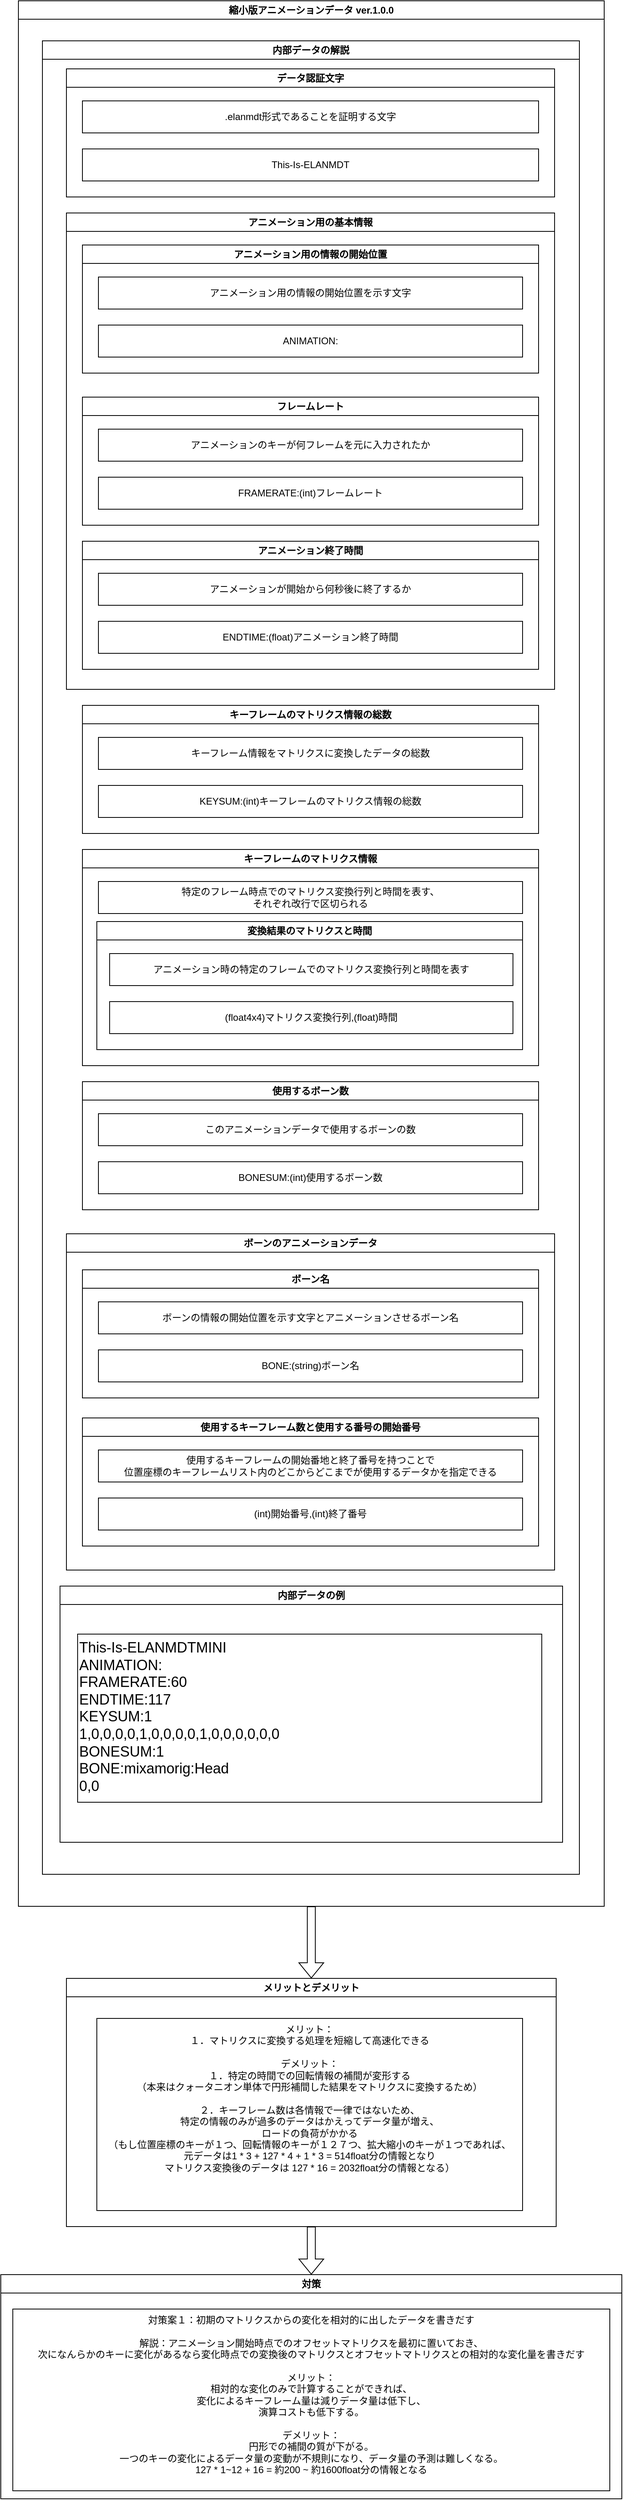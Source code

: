 <mxfile version="23.1.5" type="device" pages="2">
  <diagram id="RpcI-Fc32tAG5pqE7Hcq" name="縮小版アニメーションデータ ver.1.0.0">
    <mxGraphModel dx="700" dy="414" grid="1" gridSize="10" guides="1" tooltips="1" connect="1" arrows="1" fold="1" page="1" pageScale="1" pageWidth="827" pageHeight="1169" math="0" shadow="0">
      <root>
        <mxCell id="0" />
        <mxCell id="1" parent="0" />
        <mxCell id="58IFB2WP7LMsStTimwMG-1" value="縮小版アニメーションデータ ver.1.0.0" style="swimlane;whiteSpace=wrap;html=1;swimlaneFillColor=default;startSize=23;" parent="1" vertex="1">
          <mxGeometry x="48" y="40" width="732" height="2380" as="geometry" />
        </mxCell>
        <mxCell id="58IFB2WP7LMsStTimwMG-2" value="内部データの解説" style="swimlane;whiteSpace=wrap;html=1;swimlaneFillColor=default;startSize=23;" parent="58IFB2WP7LMsStTimwMG-1" vertex="1">
          <mxGeometry x="30" y="50" width="671" height="2290" as="geometry" />
        </mxCell>
        <mxCell id="58IFB2WP7LMsStTimwMG-3" value="データ認証文字" style="swimlane;whiteSpace=wrap;html=1;swimlaneFillColor=default;startSize=23;" parent="58IFB2WP7LMsStTimwMG-2" vertex="1">
          <mxGeometry x="30" y="35" width="610" height="160" as="geometry" />
        </mxCell>
        <mxCell id="58IFB2WP7LMsStTimwMG-4" value=".elanmdt形式であることを証明する文字" style="rounded=0;whiteSpace=wrap;html=1;" parent="58IFB2WP7LMsStTimwMG-3" vertex="1">
          <mxGeometry x="20" y="40" width="570" height="40" as="geometry" />
        </mxCell>
        <mxCell id="58IFB2WP7LMsStTimwMG-5" value="This-Is-ELANMDT" style="rounded=0;whiteSpace=wrap;html=1;" parent="58IFB2WP7LMsStTimwMG-3" vertex="1">
          <mxGeometry x="20" y="100" width="570" height="40" as="geometry" />
        </mxCell>
        <mxCell id="58IFB2WP7LMsStTimwMG-6" value="アニメーション用の基本情報" style="swimlane;whiteSpace=wrap;html=1;swimlaneFillColor=default;startSize=23;" parent="58IFB2WP7LMsStTimwMG-2" vertex="1">
          <mxGeometry x="30" y="215" width="610" height="595" as="geometry" />
        </mxCell>
        <mxCell id="58IFB2WP7LMsStTimwMG-7" value="アニメーション用の情報の開始位置" style="swimlane;whiteSpace=wrap;html=1;swimlaneFillColor=default;startSize=23;" parent="58IFB2WP7LMsStTimwMG-6" vertex="1">
          <mxGeometry x="20" y="40" width="570" height="160" as="geometry" />
        </mxCell>
        <mxCell id="58IFB2WP7LMsStTimwMG-8" value="アニメーション用の情報の開始位置を示す文字" style="rounded=0;whiteSpace=wrap;html=1;" parent="58IFB2WP7LMsStTimwMG-7" vertex="1">
          <mxGeometry x="20" y="40" width="530" height="40" as="geometry" />
        </mxCell>
        <mxCell id="58IFB2WP7LMsStTimwMG-9" value="ANIMATION:" style="rounded=0;whiteSpace=wrap;html=1;" parent="58IFB2WP7LMsStTimwMG-7" vertex="1">
          <mxGeometry x="20" y="100" width="530" height="40" as="geometry" />
        </mxCell>
        <mxCell id="58IFB2WP7LMsStTimwMG-10" value="フレームレート" style="swimlane;whiteSpace=wrap;html=1;swimlaneFillColor=default;startSize=23;" parent="58IFB2WP7LMsStTimwMG-6" vertex="1">
          <mxGeometry x="20" y="230" width="570" height="160" as="geometry" />
        </mxCell>
        <mxCell id="58IFB2WP7LMsStTimwMG-11" value="アニメーションのキーが何フレームを元に入力されたか" style="rounded=0;whiteSpace=wrap;html=1;" parent="58IFB2WP7LMsStTimwMG-10" vertex="1">
          <mxGeometry x="20" y="40" width="530" height="40" as="geometry" />
        </mxCell>
        <mxCell id="58IFB2WP7LMsStTimwMG-12" value="FRAMERATE:(int)フレームレート" style="rounded=0;whiteSpace=wrap;html=1;" parent="58IFB2WP7LMsStTimwMG-10" vertex="1">
          <mxGeometry x="20" y="100" width="530" height="40" as="geometry" />
        </mxCell>
        <mxCell id="58IFB2WP7LMsStTimwMG-13" value="アニメーション終了時間" style="swimlane;whiteSpace=wrap;html=1;swimlaneFillColor=default;startSize=23;" parent="58IFB2WP7LMsStTimwMG-6" vertex="1">
          <mxGeometry x="20" y="410" width="570" height="160" as="geometry" />
        </mxCell>
        <mxCell id="58IFB2WP7LMsStTimwMG-14" value="アニメーションが開始から何秒後に終了するか" style="rounded=0;whiteSpace=wrap;html=1;" parent="58IFB2WP7LMsStTimwMG-13" vertex="1">
          <mxGeometry x="20" y="40" width="530" height="40" as="geometry" />
        </mxCell>
        <mxCell id="58IFB2WP7LMsStTimwMG-15" value="ENDTIME:(float)アニメーション終了時間" style="rounded=0;whiteSpace=wrap;html=1;" parent="58IFB2WP7LMsStTimwMG-13" vertex="1">
          <mxGeometry x="20" y="100" width="530" height="40" as="geometry" />
        </mxCell>
        <mxCell id="58IFB2WP7LMsStTimwMG-26" value="キーフレームのマトリクス情報" style="swimlane;whiteSpace=wrap;html=1;swimlaneFillColor=default;startSize=23;" parent="58IFB2WP7LMsStTimwMG-2" vertex="1">
          <mxGeometry x="50" y="1010" width="570" height="270" as="geometry" />
        </mxCell>
        <mxCell id="58IFB2WP7LMsStTimwMG-27" value="特定のフレーム時点でのマトリクス変換行列と時間を表す、&lt;br&gt;それぞれ改行で区切られる" style="rounded=0;whiteSpace=wrap;html=1;" parent="58IFB2WP7LMsStTimwMG-26" vertex="1">
          <mxGeometry x="20" y="40" width="530" height="40" as="geometry" />
        </mxCell>
        <mxCell id="58IFB2WP7LMsStTimwMG-28" value="変換結果のマトリクスと時間" style="swimlane;whiteSpace=wrap;html=1;swimlaneFillColor=default;startSize=23;" parent="58IFB2WP7LMsStTimwMG-26" vertex="1">
          <mxGeometry x="18" y="90" width="532" height="160" as="geometry" />
        </mxCell>
        <mxCell id="58IFB2WP7LMsStTimwMG-29" value="アニメーション時の特定のフレームでのマトリクス変換行列と時間を表す" style="rounded=0;whiteSpace=wrap;html=1;" parent="58IFB2WP7LMsStTimwMG-28" vertex="1">
          <mxGeometry x="16" y="40" width="504" height="40" as="geometry" />
        </mxCell>
        <mxCell id="58IFB2WP7LMsStTimwMG-30" value="(float4x4)マトリクス変換行列,(float)時間" style="rounded=0;whiteSpace=wrap;html=1;" parent="58IFB2WP7LMsStTimwMG-28" vertex="1">
          <mxGeometry x="16" y="100" width="504" height="40" as="geometry" />
        </mxCell>
        <mxCell id="58IFB2WP7LMsStTimwMG-23" value="キーフレームのマトリクス情報の総数" style="swimlane;whiteSpace=wrap;html=1;swimlaneFillColor=default;startSize=23;" parent="58IFB2WP7LMsStTimwMG-2" vertex="1">
          <mxGeometry x="50" y="830" width="570" height="160" as="geometry" />
        </mxCell>
        <mxCell id="58IFB2WP7LMsStTimwMG-24" value="キーフレーム情報をマトリクスに変換したデータの総数" style="rounded=0;whiteSpace=wrap;html=1;" parent="58IFB2WP7LMsStTimwMG-23" vertex="1">
          <mxGeometry x="20" y="40" width="530" height="40" as="geometry" />
        </mxCell>
        <mxCell id="58IFB2WP7LMsStTimwMG-25" value="KEYSUM:(int)キーフレームのマトリクス情報の総数" style="rounded=0;whiteSpace=wrap;html=1;" parent="58IFB2WP7LMsStTimwMG-23" vertex="1">
          <mxGeometry x="20" y="100" width="530" height="40" as="geometry" />
        </mxCell>
        <mxCell id="58IFB2WP7LMsStTimwMG-19" value="ボーンのアニメーションデータ" style="swimlane;whiteSpace=wrap;html=1;swimlaneFillColor=default;startSize=23;" parent="58IFB2WP7LMsStTimwMG-2" vertex="1">
          <mxGeometry x="30" y="1490" width="610" height="420" as="geometry" />
        </mxCell>
        <mxCell id="58IFB2WP7LMsStTimwMG-20" value="ボーン名" style="swimlane;whiteSpace=wrap;html=1;swimlaneFillColor=default;startSize=23;" parent="58IFB2WP7LMsStTimwMG-19" vertex="1">
          <mxGeometry x="20" y="45" width="570" height="160" as="geometry" />
        </mxCell>
        <mxCell id="58IFB2WP7LMsStTimwMG-21" value="ボーンの情報の開始位置を示す文字とアニメーションさせるボーン名" style="rounded=0;whiteSpace=wrap;html=1;" parent="58IFB2WP7LMsStTimwMG-20" vertex="1">
          <mxGeometry x="20" y="40" width="530" height="40" as="geometry" />
        </mxCell>
        <mxCell id="58IFB2WP7LMsStTimwMG-22" value="BONE:(string)ボーン名" style="rounded=0;whiteSpace=wrap;html=1;" parent="58IFB2WP7LMsStTimwMG-20" vertex="1">
          <mxGeometry x="20" y="100" width="530" height="40" as="geometry" />
        </mxCell>
        <mxCell id="2RQAqguAtwkUrcWFKZFE-4" value="使用するキーフレーム数と使用する番号の開始番号" style="swimlane;whiteSpace=wrap;html=1;swimlaneFillColor=default;startSize=23;" parent="58IFB2WP7LMsStTimwMG-19" vertex="1">
          <mxGeometry x="20" y="230" width="570" height="160" as="geometry" />
        </mxCell>
        <mxCell id="2RQAqguAtwkUrcWFKZFE-5" value="使用するキーフレームの開始番地と終了番号を持つことで&lt;br&gt;位置座標のキーフレームリスト内のどこからどこまでが使用するデータかを指定できる" style="rounded=0;whiteSpace=wrap;html=1;" parent="2RQAqguAtwkUrcWFKZFE-4" vertex="1">
          <mxGeometry x="20" y="40" width="530" height="40" as="geometry" />
        </mxCell>
        <mxCell id="2RQAqguAtwkUrcWFKZFE-6" value="(int)開始番号,(int)終了番号" style="rounded=0;whiteSpace=wrap;html=1;" parent="2RQAqguAtwkUrcWFKZFE-4" vertex="1">
          <mxGeometry x="20" y="100" width="530" height="40" as="geometry" />
        </mxCell>
        <mxCell id="58IFB2WP7LMsStTimwMG-16" value="使用するボーン数" style="swimlane;whiteSpace=wrap;html=1;swimlaneFillColor=default;startSize=23;" parent="58IFB2WP7LMsStTimwMG-2" vertex="1">
          <mxGeometry x="50" y="1300" width="570" height="160" as="geometry" />
        </mxCell>
        <mxCell id="58IFB2WP7LMsStTimwMG-17" value="このアニメーションデータで使用するボーンの数" style="rounded=0;whiteSpace=wrap;html=1;" parent="58IFB2WP7LMsStTimwMG-16" vertex="1">
          <mxGeometry x="20" y="40" width="530" height="40" as="geometry" />
        </mxCell>
        <mxCell id="58IFB2WP7LMsStTimwMG-18" value="BONESUM:(int)使用するボーン数" style="rounded=0;whiteSpace=wrap;html=1;" parent="58IFB2WP7LMsStTimwMG-16" vertex="1">
          <mxGeometry x="20" y="100" width="530" height="40" as="geometry" />
        </mxCell>
        <mxCell id="58IFB2WP7LMsStTimwMG-47" value="内部データの例" style="swimlane;whiteSpace=wrap;html=1;swimlaneFillColor=default;startSize=23;" parent="58IFB2WP7LMsStTimwMG-2" vertex="1">
          <mxGeometry x="22" y="1930" width="628" height="320" as="geometry" />
        </mxCell>
        <mxCell id="58IFB2WP7LMsStTimwMG-48" value="&lt;div style=&quot;font-size: 18px;&quot;&gt;This-Is-ELANMDTMINI&lt;/div&gt;&lt;div style=&quot;font-size: 18px;&quot;&gt;ANIMATION:&lt;/div&gt;&lt;div style=&quot;font-size: 18px;&quot;&gt;FRAMERATE:60&lt;/div&gt;&lt;div style=&quot;font-size: 18px;&quot;&gt;ENDTIME:117&lt;/div&gt;&lt;div style=&quot;font-size: 18px;&quot;&gt;KEYSUM:1&lt;/div&gt;&lt;div style=&quot;font-size: 18px;&quot;&gt;1,0,0,0,0,1,0,0,0,0,1,0,0,0,0,0,0&lt;/div&gt;&lt;div&gt;BONESUM:1&lt;/div&gt;&lt;div&gt;BONE:mixamorig:Head&lt;/div&gt;&lt;div&gt;0,0&lt;/div&gt;" style="rounded=0;whiteSpace=wrap;html=1;align=left;verticalAlign=top;fontSize=18;" parent="58IFB2WP7LMsStTimwMG-47" vertex="1">
          <mxGeometry x="22" y="60" width="580" height="210" as="geometry" />
        </mxCell>
        <mxCell id="Aj7R915uy4fHXcBOu4-G-2" value="メリットとデメリット" style="swimlane;whiteSpace=wrap;html=1;swimlaneFillColor=default;" parent="1" vertex="1">
          <mxGeometry x="108" y="2510" width="612" height="310" as="geometry" />
        </mxCell>
        <mxCell id="Aj7R915uy4fHXcBOu4-G-5" value="&lt;div style=&quot;&quot;&gt;メリット：&lt;/div&gt;&lt;div style=&quot;&quot;&gt;１．マトリクスに変換する処理を短縮して高速化できる&lt;/div&gt;&lt;div style=&quot;&quot;&gt;&lt;br&gt;&lt;/div&gt;&lt;div style=&quot;&quot;&gt;デメリット：&lt;/div&gt;&lt;div style=&quot;&quot;&gt;１．特定の時間での回転情報の補間が変形する&lt;/div&gt;&lt;div style=&quot;&quot;&gt;（本来はクォータニオン単体で円形補間した結果をマトリクスに変換するため）&lt;/div&gt;&lt;div style=&quot;&quot;&gt;&lt;br&gt;&lt;/div&gt;&lt;div style=&quot;&quot;&gt;２．キーフレーム数は各情報で一律ではないため、&lt;/div&gt;&lt;div style=&quot;&quot;&gt;特定の情報のみが過多のデータはかえってデータ量が増え、&lt;/div&gt;&lt;div style=&quot;&quot;&gt;ロードの負荷がかかる&lt;/div&gt;&lt;div style=&quot;&quot;&gt;（もし位置座標のキーが１つ、回転情報のキーが１２７つ、拡大縮小のキーが１つであれば、&lt;/div&gt;&lt;div style=&quot;&quot;&gt;元データは1 * 3 + 127 * 4 + 1 * 3 = 514float分の情報となり&lt;/div&gt;&lt;div style=&quot;&quot;&gt;&lt;span style=&quot;background-color: initial;&quot;&gt;マトリクス変換後のデータは 127 * 16 = 2032float分の情報となる&lt;/span&gt;&lt;span style=&quot;background-color: initial;&quot;&gt;）&lt;/span&gt;&lt;/div&gt;" style="rounded=0;whiteSpace=wrap;html=1;verticalAlign=top;align=center;" parent="Aj7R915uy4fHXcBOu4-G-2" vertex="1">
          <mxGeometry x="38" y="50" width="532" height="240" as="geometry" />
        </mxCell>
        <mxCell id="Aj7R915uy4fHXcBOu4-G-3" value="" style="shape=flexArrow;endArrow=classic;html=1;rounded=0;entryX=0.5;entryY=0;entryDx=0;entryDy=0;exitX=0.5;exitY=1;exitDx=0;exitDy=0;" parent="1" source="58IFB2WP7LMsStTimwMG-1" target="Aj7R915uy4fHXcBOu4-G-2" edge="1">
          <mxGeometry width="50" height="50" relative="1" as="geometry">
            <mxPoint x="430" y="3000" as="sourcePoint" />
            <mxPoint x="480" y="2950" as="targetPoint" />
          </mxGeometry>
        </mxCell>
        <mxCell id="G_922d-sodWfwzx1-CtE-1" value="対策" style="swimlane;whiteSpace=wrap;html=1;swimlaneFillColor=default;" vertex="1" parent="1">
          <mxGeometry x="26" y="2880" width="776" height="280" as="geometry" />
        </mxCell>
        <mxCell id="G_922d-sodWfwzx1-CtE-2" value="&lt;div style=&quot;&quot;&gt;対策案１：初期のマトリクスからの変化を相対的に出したデータを書きだす&lt;/div&gt;&lt;div style=&quot;&quot;&gt;&lt;br&gt;&lt;/div&gt;&lt;div style=&quot;&quot;&gt;解説：アニメーション開始時点でのオフセットマトリクスを最初に置いておき、&lt;/div&gt;&lt;div style=&quot;&quot;&gt;次になんらかのキーに変化があるなら変化時点での変換後のマトリクスとオフセットマトリクスとの相対的な変化量を書きだす&lt;/div&gt;&lt;div style=&quot;&quot;&gt;&lt;br&gt;&lt;/div&gt;&lt;div style=&quot;&quot;&gt;メリット：&lt;/div&gt;&lt;div style=&quot;&quot;&gt;相対的な変化のみで計算することができれば、&lt;/div&gt;&lt;div style=&quot;&quot;&gt;変化によるキーフレーム量は減りデータ量は低下し、&lt;/div&gt;&lt;div style=&quot;&quot;&gt;演算コストも低下する&lt;span style=&quot;background-color: initial;&quot;&gt;。&lt;/span&gt;&lt;/div&gt;&lt;div style=&quot;&quot;&gt;&lt;br&gt;&lt;/div&gt;&lt;div style=&quot;&quot;&gt;デメリット：&lt;/div&gt;&lt;div style=&quot;&quot;&gt;円形での補間の質が下がる。&lt;/div&gt;&lt;div style=&quot;&quot;&gt;一つのキーの変化によるデータ量の変動が不規則になり、データ量の予測は難しくなる。&lt;/div&gt;&lt;div style=&quot;&quot;&gt;127 * 1~12 + 16 = 約200 ~ 約1600float分の情報となる&lt;br&gt;&lt;/div&gt;" style="rounded=0;whiteSpace=wrap;html=1;verticalAlign=top;align=center;" vertex="1" parent="G_922d-sodWfwzx1-CtE-1">
          <mxGeometry x="15" y="43" width="746" height="227" as="geometry" />
        </mxCell>
        <mxCell id="G_922d-sodWfwzx1-CtE-3" value="" style="shape=flexArrow;endArrow=classic;html=1;rounded=0;entryX=0.5;entryY=0;entryDx=0;entryDy=0;exitX=0.5;exitY=1;exitDx=0;exitDy=0;" edge="1" parent="1" source="Aj7R915uy4fHXcBOu4-G-2" target="G_922d-sodWfwzx1-CtE-1">
          <mxGeometry width="50" height="50" relative="1" as="geometry">
            <mxPoint x="60" y="2840" as="sourcePoint" />
            <mxPoint x="110" y="2790" as="targetPoint" />
          </mxGeometry>
        </mxCell>
      </root>
    </mxGraphModel>
  </diagram>
  <diagram id="w6xwYc94jbd2kx_mXi5-" name="縮小版アニメーションデータ ver.2.0.0">
    <mxGraphModel dx="1313" dy="776" grid="1" gridSize="10" guides="1" tooltips="1" connect="1" arrows="1" fold="1" page="1" pageScale="1" pageWidth="827" pageHeight="1169" math="0" shadow="0">
      <root>
        <mxCell id="0" />
        <mxCell id="1" parent="0" />
        <mxCell id="kl-YKxcsnTZbKXFnZ7CW-1" value="縮小版アニメーションデータ ver.2.0.0" style="swimlane;whiteSpace=wrap;html=1;swimlaneFillColor=default;startSize=23;" vertex="1" parent="1">
          <mxGeometry x="48" y="40" width="732" height="2600" as="geometry" />
        </mxCell>
        <mxCell id="kl-YKxcsnTZbKXFnZ7CW-2" value="内部データの解説" style="swimlane;whiteSpace=wrap;html=1;swimlaneFillColor=default;startSize=23;" vertex="1" parent="kl-YKxcsnTZbKXFnZ7CW-1">
          <mxGeometry x="30" y="50" width="671" height="2530" as="geometry" />
        </mxCell>
        <mxCell id="kl-YKxcsnTZbKXFnZ7CW-3" value="データ認証文字" style="swimlane;whiteSpace=wrap;html=1;swimlaneFillColor=default;startSize=23;" vertex="1" parent="kl-YKxcsnTZbKXFnZ7CW-2">
          <mxGeometry x="30" y="35" width="610" height="160" as="geometry" />
        </mxCell>
        <mxCell id="kl-YKxcsnTZbKXFnZ7CW-4" value=".elanmdt形式であることを証明する文字" style="rounded=0;whiteSpace=wrap;html=1;" vertex="1" parent="kl-YKxcsnTZbKXFnZ7CW-3">
          <mxGeometry x="20" y="40" width="570" height="40" as="geometry" />
        </mxCell>
        <mxCell id="kl-YKxcsnTZbKXFnZ7CW-5" value="This-Is-ELANMDT" style="rounded=0;whiteSpace=wrap;html=1;" vertex="1" parent="kl-YKxcsnTZbKXFnZ7CW-3">
          <mxGeometry x="20" y="100" width="570" height="40" as="geometry" />
        </mxCell>
        <mxCell id="kl-YKxcsnTZbKXFnZ7CW-6" value="アニメーション用の基本情報" style="swimlane;whiteSpace=wrap;html=1;swimlaneFillColor=default;startSize=23;" vertex="1" parent="kl-YKxcsnTZbKXFnZ7CW-2">
          <mxGeometry x="30" y="215" width="610" height="605" as="geometry" />
        </mxCell>
        <mxCell id="kl-YKxcsnTZbKXFnZ7CW-7" value="アニメーション用の情報の開始位置" style="swimlane;whiteSpace=wrap;html=1;swimlaneFillColor=default;startSize=23;" vertex="1" parent="kl-YKxcsnTZbKXFnZ7CW-6">
          <mxGeometry x="20" y="40" width="570" height="160" as="geometry" />
        </mxCell>
        <mxCell id="kl-YKxcsnTZbKXFnZ7CW-8" value="アニメーション用の情報の開始位置を示す文字" style="rounded=0;whiteSpace=wrap;html=1;" vertex="1" parent="kl-YKxcsnTZbKXFnZ7CW-7">
          <mxGeometry x="20" y="40" width="530" height="40" as="geometry" />
        </mxCell>
        <mxCell id="kl-YKxcsnTZbKXFnZ7CW-9" value="ANIMATION:" style="rounded=0;whiteSpace=wrap;html=1;" vertex="1" parent="kl-YKxcsnTZbKXFnZ7CW-7">
          <mxGeometry x="20" y="100" width="530" height="40" as="geometry" />
        </mxCell>
        <mxCell id="kl-YKxcsnTZbKXFnZ7CW-10" value="フレームレート" style="swimlane;whiteSpace=wrap;html=1;swimlaneFillColor=default;startSize=23;" vertex="1" parent="kl-YKxcsnTZbKXFnZ7CW-6">
          <mxGeometry x="20" y="230" width="570" height="160" as="geometry" />
        </mxCell>
        <mxCell id="kl-YKxcsnTZbKXFnZ7CW-11" value="アニメーションのキーが何フレームを元に入力されたか" style="rounded=0;whiteSpace=wrap;html=1;" vertex="1" parent="kl-YKxcsnTZbKXFnZ7CW-10">
          <mxGeometry x="20" y="40" width="530" height="40" as="geometry" />
        </mxCell>
        <mxCell id="kl-YKxcsnTZbKXFnZ7CW-12" value="FRAMERATE:(int)フレームレート" style="rounded=0;whiteSpace=wrap;html=1;" vertex="1" parent="kl-YKxcsnTZbKXFnZ7CW-10">
          <mxGeometry x="20" y="100" width="530" height="40" as="geometry" />
        </mxCell>
        <mxCell id="kl-YKxcsnTZbKXFnZ7CW-13" value="アニメーション終了時間" style="swimlane;whiteSpace=wrap;html=1;swimlaneFillColor=default;startSize=23;" vertex="1" parent="kl-YKxcsnTZbKXFnZ7CW-6">
          <mxGeometry x="20" y="410" width="570" height="160" as="geometry" />
        </mxCell>
        <mxCell id="kl-YKxcsnTZbKXFnZ7CW-14" value="アニメーションが開始から何秒後に終了するか" style="rounded=0;whiteSpace=wrap;html=1;" vertex="1" parent="kl-YKxcsnTZbKXFnZ7CW-13">
          <mxGeometry x="20" y="40" width="530" height="40" as="geometry" />
        </mxCell>
        <mxCell id="kl-YKxcsnTZbKXFnZ7CW-15" value="ENDTIME:(float)アニメーション終了時間" style="rounded=0;whiteSpace=wrap;html=1;" vertex="1" parent="kl-YKxcsnTZbKXFnZ7CW-13">
          <mxGeometry x="20" y="100" width="530" height="40" as="geometry" />
        </mxCell>
        <mxCell id="kl-YKxcsnTZbKXFnZ7CW-16" value="マトリクスの変化情報" style="swimlane;whiteSpace=wrap;html=1;swimlaneFillColor=default;startSize=23;" vertex="1" parent="kl-YKxcsnTZbKXFnZ7CW-2">
          <mxGeometry x="50" y="1030" width="570" height="270" as="geometry" />
        </mxCell>
        <mxCell id="kl-YKxcsnTZbKXFnZ7CW-17" value="特定のフレーム時点でのマトリクスの変化情報と時間を表す、&lt;br&gt;それぞれ改行で区切られる" style="rounded=0;whiteSpace=wrap;html=1;" vertex="1" parent="kl-YKxcsnTZbKXFnZ7CW-16">
          <mxGeometry x="20" y="40" width="530" height="40" as="geometry" />
        </mxCell>
        <mxCell id="kl-YKxcsnTZbKXFnZ7CW-18" value="マトリクスの変化情報と時間" style="swimlane;whiteSpace=wrap;html=1;swimlaneFillColor=default;startSize=23;" vertex="1" parent="kl-YKxcsnTZbKXFnZ7CW-16">
          <mxGeometry x="18" y="90" width="532" height="160" as="geometry" />
        </mxCell>
        <mxCell id="kl-YKxcsnTZbKXFnZ7CW-19" value="アニメーション時の特定のフレームでのマトリクス変換行列と時間を表す" style="rounded=0;whiteSpace=wrap;html=1;" vertex="1" parent="kl-YKxcsnTZbKXFnZ7CW-18">
          <mxGeometry x="16" y="40" width="504" height="40" as="geometry" />
        </mxCell>
        <mxCell id="kl-YKxcsnTZbKXFnZ7CW-20" value="(float)時間,(変化した数値分ある)｛(float)変化量:(int)x番地-(int)y番地,｝;" style="rounded=0;whiteSpace=wrap;html=1;" vertex="1" parent="kl-YKxcsnTZbKXFnZ7CW-18">
          <mxGeometry x="16" y="100" width="504" height="40" as="geometry" />
        </mxCell>
        <mxCell id="kl-YKxcsnTZbKXFnZ7CW-21" value="マトリクスの変化情報の総数" style="swimlane;whiteSpace=wrap;html=1;swimlaneFillColor=default;startSize=23;" vertex="1" parent="kl-YKxcsnTZbKXFnZ7CW-2">
          <mxGeometry x="50" y="850" width="570" height="160" as="geometry" />
        </mxCell>
        <mxCell id="kl-YKxcsnTZbKXFnZ7CW-22" value="オフセットマトリクスからの変化値の総数" style="rounded=0;whiteSpace=wrap;html=1;" vertex="1" parent="kl-YKxcsnTZbKXFnZ7CW-21">
          <mxGeometry x="20" y="40" width="530" height="40" as="geometry" />
        </mxCell>
        <mxCell id="kl-YKxcsnTZbKXFnZ7CW-23" value="KEYSUM:(int)オフセットマトリクスからの変化値の総数" style="rounded=0;whiteSpace=wrap;html=1;" vertex="1" parent="kl-YKxcsnTZbKXFnZ7CW-21">
          <mxGeometry x="20" y="100" width="530" height="40" as="geometry" />
        </mxCell>
        <mxCell id="kl-YKxcsnTZbKXFnZ7CW-31" value="使用するボーン数" style="swimlane;whiteSpace=wrap;html=1;swimlaneFillColor=default;startSize=23;" vertex="1" parent="kl-YKxcsnTZbKXFnZ7CW-2">
          <mxGeometry x="51" y="1330" width="570" height="160" as="geometry" />
        </mxCell>
        <mxCell id="kl-YKxcsnTZbKXFnZ7CW-32" value="このアニメーションデータで使用するボーンの数" style="rounded=0;whiteSpace=wrap;html=1;" vertex="1" parent="kl-YKxcsnTZbKXFnZ7CW-31">
          <mxGeometry x="20" y="40" width="530" height="40" as="geometry" />
        </mxCell>
        <mxCell id="kl-YKxcsnTZbKXFnZ7CW-33" value="BONESUM:(int)使用するボーン数" style="rounded=0;whiteSpace=wrap;html=1;" vertex="1" parent="kl-YKxcsnTZbKXFnZ7CW-31">
          <mxGeometry x="20" y="100" width="530" height="40" as="geometry" />
        </mxCell>
        <mxCell id="kl-YKxcsnTZbKXFnZ7CW-34" value="内部データの例" style="swimlane;whiteSpace=wrap;html=1;swimlaneFillColor=default;startSize=23;" vertex="1" parent="kl-YKxcsnTZbKXFnZ7CW-2">
          <mxGeometry x="22" y="2160" width="628" height="330" as="geometry" />
        </mxCell>
        <mxCell id="kl-YKxcsnTZbKXFnZ7CW-35" value="&lt;div style=&quot;font-size: 18px;&quot;&gt;This-Is-ELANMDTMINI&lt;/div&gt;&lt;div style=&quot;font-size: 18px;&quot;&gt;ANIMATION:&lt;/div&gt;&lt;div style=&quot;font-size: 18px;&quot;&gt;FRAMERATE:60&lt;/div&gt;&lt;div style=&quot;font-size: 18px;&quot;&gt;ENDTIME:117&lt;/div&gt;&lt;div style=&quot;font-size: 18px;&quot;&gt;KEYSUM:2&lt;/div&gt;&lt;div style=&quot;font-size: 18px;&quot;&gt;0.06,0.5:0-0,1.5:1-2,0.3:3-3,;&lt;/div&gt;&lt;div style=&quot;font-size: 18px;&quot;&gt;0.12,0.25:0-0,1.75:1-2,0:3-3,;&lt;/div&gt;&lt;div&gt;BONESUM:1&lt;/div&gt;&lt;div&gt;BONE:mixamorig:Head&lt;/div&gt;OFFSET:1,0,0,0,0,1,0,0,0,0,1,0,0,0,0,0,&lt;div&gt;0,1&lt;/div&gt;" style="rounded=0;whiteSpace=wrap;html=1;align=left;verticalAlign=top;fontSize=18;" vertex="1" parent="kl-YKxcsnTZbKXFnZ7CW-34">
          <mxGeometry x="22" y="60" width="580" height="250" as="geometry" />
        </mxCell>
        <mxCell id="rWkp4Oz3ma3u5m1YwecA-1" value="ボーンのアニメーションデータ" style="swimlane;whiteSpace=wrap;html=1;swimlaneFillColor=default;startSize=23;" vertex="1" parent="kl-YKxcsnTZbKXFnZ7CW-2">
          <mxGeometry x="31" y="1530" width="610" height="600" as="geometry" />
        </mxCell>
        <mxCell id="rWkp4Oz3ma3u5m1YwecA-2" value="ボーン名" style="swimlane;whiteSpace=wrap;html=1;swimlaneFillColor=default;startSize=23;" vertex="1" parent="rWkp4Oz3ma3u5m1YwecA-1">
          <mxGeometry x="20" y="45" width="570" height="160" as="geometry" />
        </mxCell>
        <mxCell id="rWkp4Oz3ma3u5m1YwecA-3" value="ボーンの情報の開始位置を示す文字とアニメーションさせるボーン名" style="rounded=0;whiteSpace=wrap;html=1;" vertex="1" parent="rWkp4Oz3ma3u5m1YwecA-2">
          <mxGeometry x="20" y="40" width="530" height="40" as="geometry" />
        </mxCell>
        <mxCell id="rWkp4Oz3ma3u5m1YwecA-4" value="BONE:(string)ボーン名" style="rounded=0;whiteSpace=wrap;html=1;" vertex="1" parent="rWkp4Oz3ma3u5m1YwecA-2">
          <mxGeometry x="20" y="100" width="530" height="40" as="geometry" />
        </mxCell>
        <mxCell id="rWkp4Oz3ma3u5m1YwecA-5" value="使用するキーフレーム数と使用する番号の開始番号" style="swimlane;whiteSpace=wrap;html=1;swimlaneFillColor=default;startSize=23;" vertex="1" parent="rWkp4Oz3ma3u5m1YwecA-1">
          <mxGeometry x="20" y="420" width="570" height="160" as="geometry" />
        </mxCell>
        <mxCell id="rWkp4Oz3ma3u5m1YwecA-6" value="使用するキーフレームの開始番地と終了番号を持つことで&lt;br&gt;位置座標のキーフレームリスト内のどこからどこまでが使用するデータかを指定できる" style="rounded=0;whiteSpace=wrap;html=1;" vertex="1" parent="rWkp4Oz3ma3u5m1YwecA-5">
          <mxGeometry x="20" y="40" width="530" height="40" as="geometry" />
        </mxCell>
        <mxCell id="rWkp4Oz3ma3u5m1YwecA-7" value="(int)開始番号,(int)終了番号" style="rounded=0;whiteSpace=wrap;html=1;" vertex="1" parent="rWkp4Oz3ma3u5m1YwecA-5">
          <mxGeometry x="20" y="100" width="530" height="40" as="geometry" />
        </mxCell>
        <mxCell id="rWkp4Oz3ma3u5m1YwecA-8" value="アニメーションのオフセットマトリクス" style="swimlane;whiteSpace=wrap;html=1;swimlaneFillColor=default;startSize=23;" vertex="1" parent="rWkp4Oz3ma3u5m1YwecA-1">
          <mxGeometry x="20" y="230" width="570" height="160" as="geometry" />
        </mxCell>
        <mxCell id="rWkp4Oz3ma3u5m1YwecA-9" value="アニメーション開始時のマトリクス変換行列" style="rounded=0;whiteSpace=wrap;html=1;" vertex="1" parent="rWkp4Oz3ma3u5m1YwecA-8">
          <mxGeometry x="20" y="40" width="530" height="40" as="geometry" />
        </mxCell>
        <mxCell id="rWkp4Oz3ma3u5m1YwecA-10" value="OFFSET:(float4x4)マトリクス変換行列" style="rounded=0;whiteSpace=wrap;html=1;" vertex="1" parent="rWkp4Oz3ma3u5m1YwecA-8">
          <mxGeometry x="20" y="100" width="530" height="40" as="geometry" />
        </mxCell>
      </root>
    </mxGraphModel>
  </diagram>
</mxfile>
